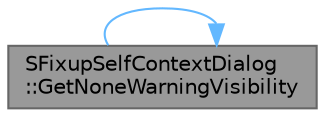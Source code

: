 digraph "SFixupSelfContextDialog::GetNoneWarningVisibility"
{
 // INTERACTIVE_SVG=YES
 // LATEX_PDF_SIZE
  bgcolor="transparent";
  edge [fontname=Helvetica,fontsize=10,labelfontname=Helvetica,labelfontsize=10];
  node [fontname=Helvetica,fontsize=10,shape=box,height=0.2,width=0.4];
  rankdir="LR";
  Node1 [id="Node000001",label="SFixupSelfContextDialog\l::GetNoneWarningVisibility",height=0.2,width=0.4,color="gray40", fillcolor="grey60", style="filled", fontcolor="black",tooltip="Visibility callback for \"Nothing pasted\" warning."];
  Node1 -> Node1 [id="edge1_Node000001_Node000001",color="steelblue1",style="solid",tooltip=" "];
}
